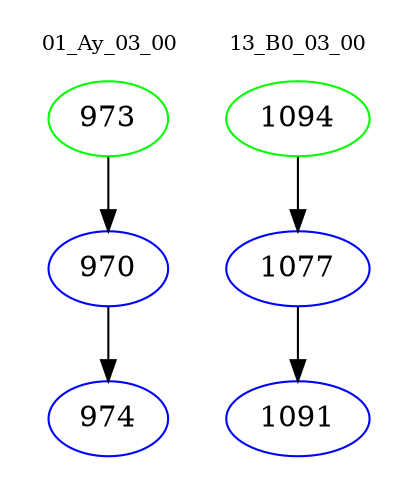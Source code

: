 digraph{
subgraph cluster_0 {
color = white
label = "01_Ay_03_00";
fontsize=10;
T0_973 [label="973", color="green"]
T0_973 -> T0_970 [color="black"]
T0_970 [label="970", color="blue"]
T0_970 -> T0_974 [color="black"]
T0_974 [label="974", color="blue"]
}
subgraph cluster_1 {
color = white
label = "13_B0_03_00";
fontsize=10;
T1_1094 [label="1094", color="green"]
T1_1094 -> T1_1077 [color="black"]
T1_1077 [label="1077", color="blue"]
T1_1077 -> T1_1091 [color="black"]
T1_1091 [label="1091", color="blue"]
}
}
